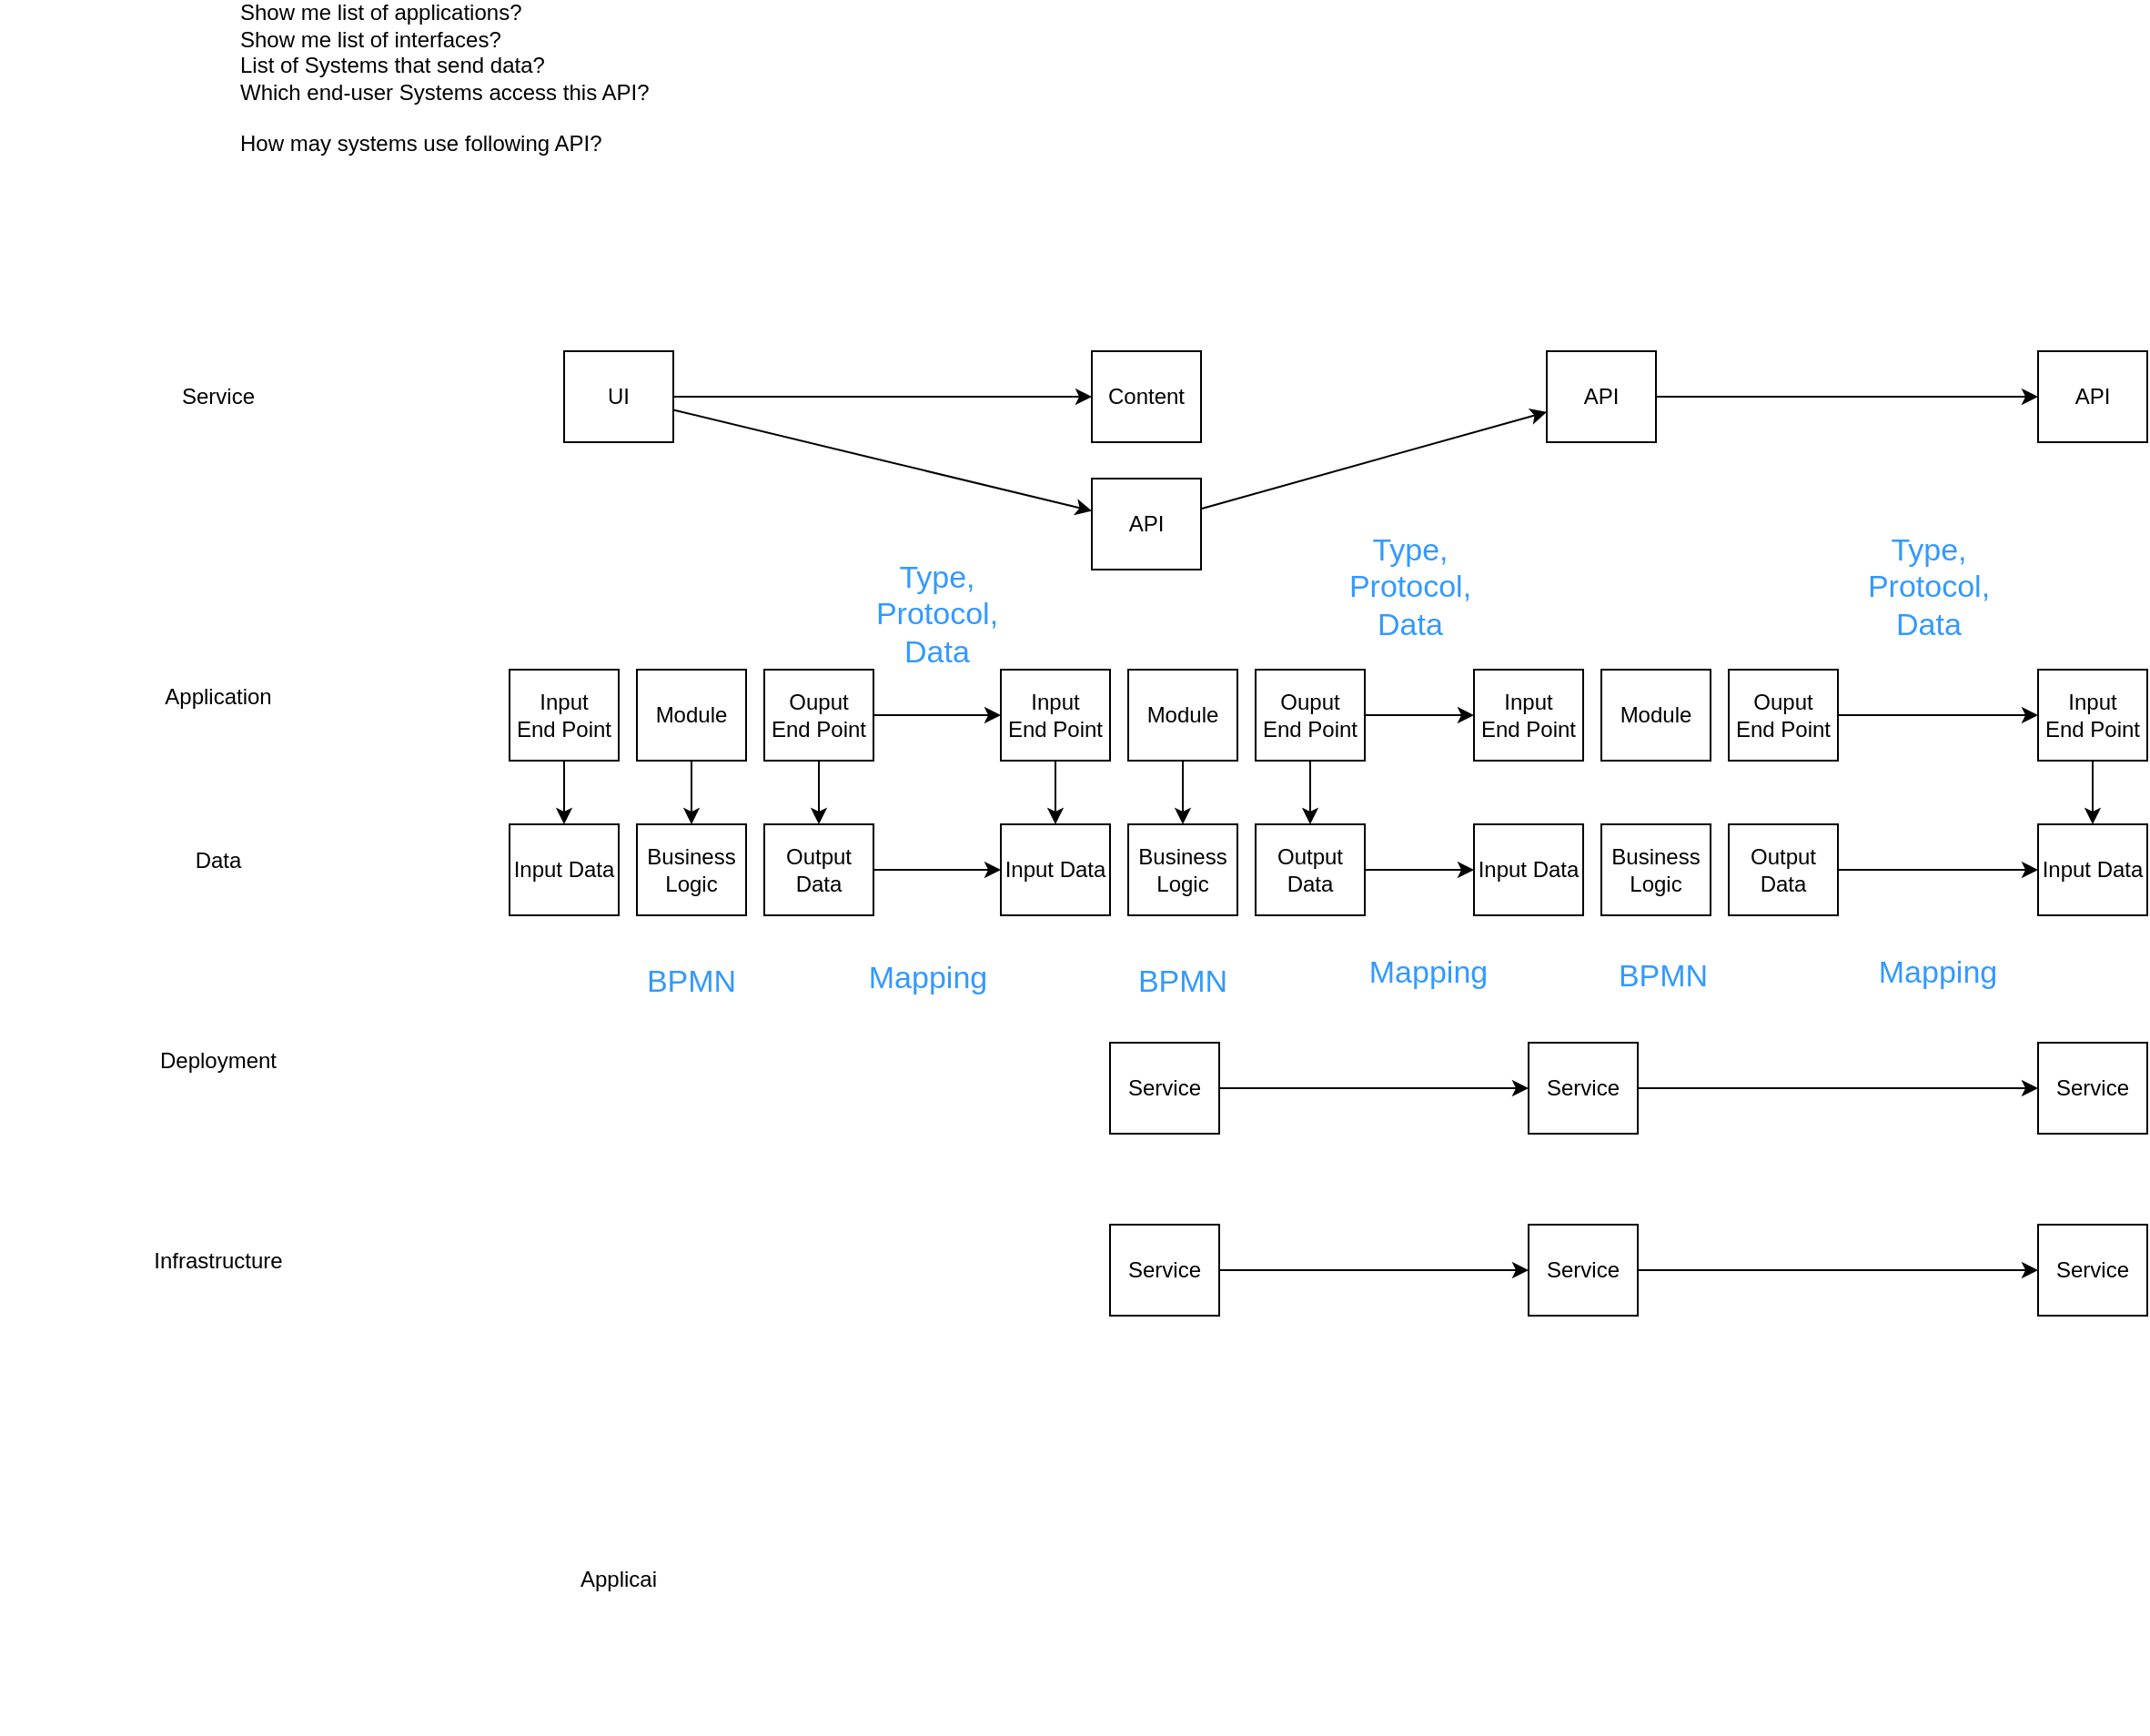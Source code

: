 <mxfile version="13.5.1" type="device"><diagram id="WPCcrKsxqY3Iwe3NZDdh" name="Overview"><mxGraphModel dx="2054" dy="1173" grid="1" gridSize="10" guides="1" tooltips="1" connect="1" arrows="1" fold="1" page="1" pageScale="1" pageWidth="850" pageHeight="1100" math="0" shadow="0"><root><mxCell id="0"/><mxCell id="1" parent="0"/><mxCell id="ZGGwGODahF7G16Aar3FH-1" style="edgeStyle=none;rounded=0;orthogonalLoop=1;jettySize=auto;html=1;fontSize=17;fontColor=#3399FF;" parent="1" source="ZGGwGODahF7G16Aar3FH-3" target="ZGGwGODahF7G16Aar3FH-6" edge="1"><mxGeometry relative="1" as="geometry"/></mxCell><mxCell id="ZGGwGODahF7G16Aar3FH-2" style="edgeStyle=none;rounded=0;orthogonalLoop=1;jettySize=auto;html=1;fontSize=17;fontColor=#3399FF;" parent="1" source="ZGGwGODahF7G16Aar3FH-3" target="ZGGwGODahF7G16Aar3FH-4" edge="1"><mxGeometry relative="1" as="geometry"/></mxCell><mxCell id="ZGGwGODahF7G16Aar3FH-3" value="UI" style="rounded=0;whiteSpace=wrap;html=1;" parent="1" vertex="1"><mxGeometry x="-130" y="440" width="60" height="50" as="geometry"/></mxCell><mxCell id="ZGGwGODahF7G16Aar3FH-4" value="Content" style="rounded=0;whiteSpace=wrap;html=1;" parent="1" vertex="1"><mxGeometry x="160" y="440" width="60" height="50" as="geometry"/></mxCell><mxCell id="ZGGwGODahF7G16Aar3FH-5" style="edgeStyle=none;rounded=0;orthogonalLoop=1;jettySize=auto;html=1;fontSize=17;fontColor=#3399FF;" parent="1" source="ZGGwGODahF7G16Aar3FH-6" target="ZGGwGODahF7G16Aar3FH-8" edge="1"><mxGeometry relative="1" as="geometry"/></mxCell><mxCell id="ZGGwGODahF7G16Aar3FH-6" value="API" style="rounded=0;whiteSpace=wrap;html=1;" parent="1" vertex="1"><mxGeometry x="160" y="510" width="60" height="50" as="geometry"/></mxCell><mxCell id="ZGGwGODahF7G16Aar3FH-7" style="edgeStyle=none;rounded=0;orthogonalLoop=1;jettySize=auto;html=1;fontSize=17;fontColor=#3399FF;" parent="1" source="ZGGwGODahF7G16Aar3FH-8" target="ZGGwGODahF7G16Aar3FH-9" edge="1"><mxGeometry relative="1" as="geometry"/></mxCell><mxCell id="ZGGwGODahF7G16Aar3FH-8" value="API" style="rounded=0;whiteSpace=wrap;html=1;" parent="1" vertex="1"><mxGeometry x="410" y="440" width="60" height="50" as="geometry"/></mxCell><mxCell id="ZGGwGODahF7G16Aar3FH-9" value="API" style="rounded=0;whiteSpace=wrap;html=1;" parent="1" vertex="1"><mxGeometry x="680" y="440" width="60" height="50" as="geometry"/></mxCell><mxCell id="ZGGwGODahF7G16Aar3FH-10" value="Service" style="text;html=1;strokeColor=none;fillColor=none;align=center;verticalAlign=middle;whiteSpace=wrap;rounded=0;" parent="1" vertex="1"><mxGeometry x="-440" y="435" width="240" height="60" as="geometry"/></mxCell><mxCell id="ZGGwGODahF7G16Aar3FH-11" value="Application" style="text;html=1;strokeColor=none;fillColor=none;align=center;verticalAlign=middle;whiteSpace=wrap;rounded=0;" parent="1" vertex="1"><mxGeometry x="-440" y="600" width="240" height="60" as="geometry"/></mxCell><mxCell id="ZGGwGODahF7G16Aar3FH-12" value="Deployment" style="text;html=1;strokeColor=none;fillColor=none;align=center;verticalAlign=middle;whiteSpace=wrap;rounded=0;" parent="1" vertex="1"><mxGeometry x="-440" y="800" width="240" height="60" as="geometry"/></mxCell><mxCell id="ZGGwGODahF7G16Aar3FH-13" value="Data" style="text;html=1;strokeColor=none;fillColor=none;align=center;verticalAlign=middle;whiteSpace=wrap;rounded=0;" parent="1" vertex="1"><mxGeometry x="-440" y="690" width="240" height="60" as="geometry"/></mxCell><mxCell id="ZGGwGODahF7G16Aar3FH-14" value="Infrastructure" style="text;html=1;strokeColor=none;fillColor=none;align=center;verticalAlign=middle;whiteSpace=wrap;rounded=0;" parent="1" vertex="1"><mxGeometry x="-440" y="910" width="240" height="60" as="geometry"/></mxCell><mxCell id="ZGGwGODahF7G16Aar3FH-15" style="edgeStyle=none;rounded=0;orthogonalLoop=1;jettySize=auto;html=1;fontSize=17;fontColor=#3399FF;" parent="1" source="ZGGwGODahF7G16Aar3FH-16" target="ZGGwGODahF7G16Aar3FH-22" edge="1"><mxGeometry relative="1" as="geometry"/></mxCell><mxCell id="ZGGwGODahF7G16Aar3FH-16" value="Input&lt;br&gt;End Point" style="rounded=0;whiteSpace=wrap;html=1;" parent="1" vertex="1"><mxGeometry x="110" y="615" width="60" height="50" as="geometry"/></mxCell><mxCell id="ZGGwGODahF7G16Aar3FH-17" style="edgeStyle=none;rounded=0;orthogonalLoop=1;jettySize=auto;html=1;fontSize=17;fontColor=#3399FF;" parent="1" source="ZGGwGODahF7G16Aar3FH-18" target="ZGGwGODahF7G16Aar3FH-25" edge="1"><mxGeometry relative="1" as="geometry"/></mxCell><mxCell id="ZGGwGODahF7G16Aar3FH-18" value="Module" style="rounded=0;whiteSpace=wrap;html=1;" parent="1" vertex="1"><mxGeometry x="180" y="615" width="60" height="50" as="geometry"/></mxCell><mxCell id="ZGGwGODahF7G16Aar3FH-19" style="edgeStyle=none;rounded=0;orthogonalLoop=1;jettySize=auto;html=1;fontSize=17;fontColor=#3399FF;" parent="1" source="ZGGwGODahF7G16Aar3FH-21" target="ZGGwGODahF7G16Aar3FH-24" edge="1"><mxGeometry relative="1" as="geometry"/></mxCell><mxCell id="ZGGwGODahF7G16Aar3FH-20" style="edgeStyle=none;rounded=0;orthogonalLoop=1;jettySize=auto;html=1;fontSize=17;fontColor=#3399FF;" parent="1" source="ZGGwGODahF7G16Aar3FH-21" target="ZGGwGODahF7G16Aar3FH-30" edge="1"><mxGeometry relative="1" as="geometry"/></mxCell><mxCell id="ZGGwGODahF7G16Aar3FH-21" value="Ouput&lt;br&gt;End Point" style="rounded=0;whiteSpace=wrap;html=1;" parent="1" vertex="1"><mxGeometry x="250" y="615" width="60" height="50" as="geometry"/></mxCell><mxCell id="ZGGwGODahF7G16Aar3FH-22" value="Input Data" style="rounded=0;whiteSpace=wrap;html=1;" parent="1" vertex="1"><mxGeometry x="110" y="700" width="60" height="50" as="geometry"/></mxCell><mxCell id="ZGGwGODahF7G16Aar3FH-23" style="edgeStyle=none;rounded=0;orthogonalLoop=1;jettySize=auto;html=1;fontSize=17;fontColor=#3399FF;" parent="1" source="ZGGwGODahF7G16Aar3FH-24" target="ZGGwGODahF7G16Aar3FH-36" edge="1"><mxGeometry relative="1" as="geometry"/></mxCell><mxCell id="ZGGwGODahF7G16Aar3FH-24" value="Output Data" style="rounded=0;whiteSpace=wrap;html=1;" parent="1" vertex="1"><mxGeometry x="250" y="700" width="60" height="50" as="geometry"/></mxCell><mxCell id="ZGGwGODahF7G16Aar3FH-25" value="Business Logic" style="rounded=0;html=1;whiteSpace=wrap;" parent="1" vertex="1"><mxGeometry x="180" y="700" width="60" height="50" as="geometry"/></mxCell><mxCell id="ZGGwGODahF7G16Aar3FH-26" style="edgeStyle=none;rounded=0;orthogonalLoop=1;jettySize=auto;html=1;fontSize=17;fontColor=#3399FF;" parent="1" source="ZGGwGODahF7G16Aar3FH-27" target="ZGGwGODahF7G16Aar3FH-53" edge="1"><mxGeometry relative="1" as="geometry"/></mxCell><mxCell id="ZGGwGODahF7G16Aar3FH-27" value="Service" style="rounded=0;html=1;whiteSpace=wrap;" parent="1" vertex="1"><mxGeometry x="170" y="820" width="60" height="50" as="geometry"/></mxCell><mxCell id="ZGGwGODahF7G16Aar3FH-28" style="edgeStyle=none;rounded=0;orthogonalLoop=1;jettySize=auto;html=1;fontSize=17;fontColor=#3399FF;" parent="1" source="ZGGwGODahF7G16Aar3FH-29" target="ZGGwGODahF7G16Aar3FH-56" edge="1"><mxGeometry relative="1" as="geometry"/></mxCell><mxCell id="ZGGwGODahF7G16Aar3FH-29" value="Service" style="rounded=0;html=1;whiteSpace=wrap;" parent="1" vertex="1"><mxGeometry x="170" y="920" width="60" height="50" as="geometry"/></mxCell><mxCell id="ZGGwGODahF7G16Aar3FH-30" value="Input&lt;br&gt;End Point" style="rounded=0;whiteSpace=wrap;html=1;" parent="1" vertex="1"><mxGeometry x="370" y="615" width="60" height="50" as="geometry"/></mxCell><mxCell id="ZGGwGODahF7G16Aar3FH-31" value="Module" style="rounded=0;whiteSpace=wrap;html=1;" parent="1" vertex="1"><mxGeometry x="440" y="615" width="60" height="50" as="geometry"/></mxCell><mxCell id="ZGGwGODahF7G16Aar3FH-32" style="edgeStyle=none;rounded=0;orthogonalLoop=1;jettySize=auto;html=1;fontSize=17;fontColor=#3399FF;" parent="1" source="ZGGwGODahF7G16Aar3FH-33" target="ZGGwGODahF7G16Aar3FH-35" edge="1"><mxGeometry relative="1" as="geometry"/></mxCell><mxCell id="ZGGwGODahF7G16Aar3FH-33" value="Ouput&lt;br&gt;End Point" style="rounded=0;whiteSpace=wrap;html=1;" parent="1" vertex="1"><mxGeometry x="510" y="615" width="60" height="50" as="geometry"/></mxCell><mxCell id="ZGGwGODahF7G16Aar3FH-34" style="edgeStyle=none;rounded=0;orthogonalLoop=1;jettySize=auto;html=1;fontSize=17;fontColor=#3399FF;" parent="1" source="ZGGwGODahF7G16Aar3FH-35" target="ZGGwGODahF7G16Aar3FH-40" edge="1"><mxGeometry relative="1" as="geometry"/></mxCell><mxCell id="ZGGwGODahF7G16Aar3FH-35" value="Input&lt;br&gt;End Point" style="rounded=0;whiteSpace=wrap;html=1;" parent="1" vertex="1"><mxGeometry x="680" y="615" width="60" height="50" as="geometry"/></mxCell><mxCell id="ZGGwGODahF7G16Aar3FH-36" value="Input Data" style="rounded=0;whiteSpace=wrap;html=1;" parent="1" vertex="1"><mxGeometry x="370" y="700" width="60" height="50" as="geometry"/></mxCell><mxCell id="ZGGwGODahF7G16Aar3FH-37" style="edgeStyle=none;rounded=0;orthogonalLoop=1;jettySize=auto;html=1;fontSize=17;fontColor=#3399FF;" parent="1" source="ZGGwGODahF7G16Aar3FH-38" target="ZGGwGODahF7G16Aar3FH-40" edge="1"><mxGeometry relative="1" as="geometry"/></mxCell><mxCell id="ZGGwGODahF7G16Aar3FH-38" value="Output Data" style="rounded=0;whiteSpace=wrap;html=1;" parent="1" vertex="1"><mxGeometry x="510" y="700" width="60" height="50" as="geometry"/></mxCell><mxCell id="ZGGwGODahF7G16Aar3FH-39" value="Business Logic" style="rounded=0;html=1;whiteSpace=wrap;" parent="1" vertex="1"><mxGeometry x="440" y="700" width="60" height="50" as="geometry"/></mxCell><mxCell id="ZGGwGODahF7G16Aar3FH-40" value="Input Data" style="rounded=0;whiteSpace=wrap;html=1;" parent="1" vertex="1"><mxGeometry x="680" y="700" width="60" height="50" as="geometry"/></mxCell><mxCell id="ZGGwGODahF7G16Aar3FH-41" style="edgeStyle=none;rounded=0;orthogonalLoop=1;jettySize=auto;html=1;fontSize=17;fontColor=#3399FF;" parent="1" source="ZGGwGODahF7G16Aar3FH-42" target="ZGGwGODahF7G16Aar3FH-48" edge="1"><mxGeometry relative="1" as="geometry"/></mxCell><mxCell id="ZGGwGODahF7G16Aar3FH-42" value="Input&lt;br&gt;End Point" style="rounded=0;whiteSpace=wrap;html=1;" parent="1" vertex="1"><mxGeometry x="-160" y="615" width="60" height="50" as="geometry"/></mxCell><mxCell id="ZGGwGODahF7G16Aar3FH-43" style="edgeStyle=none;rounded=0;orthogonalLoop=1;jettySize=auto;html=1;fontSize=17;fontColor=#3399FF;" parent="1" source="ZGGwGODahF7G16Aar3FH-44" target="ZGGwGODahF7G16Aar3FH-51" edge="1"><mxGeometry relative="1" as="geometry"/></mxCell><mxCell id="ZGGwGODahF7G16Aar3FH-44" value="Module" style="rounded=0;whiteSpace=wrap;html=1;" parent="1" vertex="1"><mxGeometry x="-90" y="615" width="60" height="50" as="geometry"/></mxCell><mxCell id="ZGGwGODahF7G16Aar3FH-45" style="edgeStyle=none;rounded=0;orthogonalLoop=1;jettySize=auto;html=1;fontSize=17;fontColor=#3399FF;" parent="1" source="ZGGwGODahF7G16Aar3FH-47" target="ZGGwGODahF7G16Aar3FH-50" edge="1"><mxGeometry relative="1" as="geometry"/></mxCell><mxCell id="ZGGwGODahF7G16Aar3FH-46" style="edgeStyle=none;rounded=0;orthogonalLoop=1;jettySize=auto;html=1;fontSize=17;fontColor=#3399FF;" parent="1" source="ZGGwGODahF7G16Aar3FH-47" target="ZGGwGODahF7G16Aar3FH-16" edge="1"><mxGeometry relative="1" as="geometry"/></mxCell><mxCell id="ZGGwGODahF7G16Aar3FH-47" value="Ouput&lt;br&gt;End Point" style="rounded=0;whiteSpace=wrap;html=1;" parent="1" vertex="1"><mxGeometry x="-20" y="615" width="60" height="50" as="geometry"/></mxCell><mxCell id="ZGGwGODahF7G16Aar3FH-48" value="Input Data" style="rounded=0;whiteSpace=wrap;html=1;" parent="1" vertex="1"><mxGeometry x="-160" y="700" width="60" height="50" as="geometry"/></mxCell><mxCell id="ZGGwGODahF7G16Aar3FH-49" style="edgeStyle=none;rounded=0;orthogonalLoop=1;jettySize=auto;html=1;fontSize=17;fontColor=#3399FF;" parent="1" source="ZGGwGODahF7G16Aar3FH-50" target="ZGGwGODahF7G16Aar3FH-22" edge="1"><mxGeometry relative="1" as="geometry"/></mxCell><mxCell id="ZGGwGODahF7G16Aar3FH-50" value="Output Data" style="rounded=0;whiteSpace=wrap;html=1;" parent="1" vertex="1"><mxGeometry x="-20" y="700" width="60" height="50" as="geometry"/></mxCell><mxCell id="ZGGwGODahF7G16Aar3FH-51" value="Business Logic" style="rounded=0;html=1;whiteSpace=wrap;" parent="1" vertex="1"><mxGeometry x="-90" y="700" width="60" height="50" as="geometry"/></mxCell><mxCell id="ZGGwGODahF7G16Aar3FH-52" style="edgeStyle=none;rounded=0;orthogonalLoop=1;jettySize=auto;html=1;fontSize=17;fontColor=#3399FF;" parent="1" source="ZGGwGODahF7G16Aar3FH-53" target="ZGGwGODahF7G16Aar3FH-54" edge="1"><mxGeometry relative="1" as="geometry"/></mxCell><mxCell id="ZGGwGODahF7G16Aar3FH-53" value="Service" style="rounded=0;html=1;whiteSpace=wrap;" parent="1" vertex="1"><mxGeometry x="400" y="820" width="60" height="50" as="geometry"/></mxCell><mxCell id="ZGGwGODahF7G16Aar3FH-54" value="Service" style="rounded=0;html=1;whiteSpace=wrap;" parent="1" vertex="1"><mxGeometry x="680" y="820" width="60" height="50" as="geometry"/></mxCell><mxCell id="ZGGwGODahF7G16Aar3FH-55" style="edgeStyle=none;rounded=0;orthogonalLoop=1;jettySize=auto;html=1;fontSize=17;fontColor=#3399FF;" parent="1" source="ZGGwGODahF7G16Aar3FH-56" target="ZGGwGODahF7G16Aar3FH-57" edge="1"><mxGeometry relative="1" as="geometry"/></mxCell><mxCell id="ZGGwGODahF7G16Aar3FH-56" value="Service" style="rounded=0;html=1;whiteSpace=wrap;" parent="1" vertex="1"><mxGeometry x="400" y="920" width="60" height="50" as="geometry"/></mxCell><mxCell id="ZGGwGODahF7G16Aar3FH-57" value="Service" style="rounded=0;html=1;whiteSpace=wrap;" parent="1" vertex="1"><mxGeometry x="680" y="920" width="60" height="50" as="geometry"/></mxCell><mxCell id="ZGGwGODahF7G16Aar3FH-58" value="Type, Protocol,&lt;br&gt;Data" style="text;html=1;strokeColor=none;fillColor=none;align=center;verticalAlign=middle;whiteSpace=wrap;rounded=0;fontSize=17;fontColor=#3399FF;" parent="1" vertex="1"><mxGeometry x="30" y="560" width="90" height="50" as="geometry"/></mxCell><mxCell id="ZGGwGODahF7G16Aar3FH-59" value="Type, Protocol,&lt;br&gt;Data" style="text;html=1;strokeColor=none;fillColor=none;align=center;verticalAlign=middle;whiteSpace=wrap;rounded=0;fontSize=17;fontColor=#3399FF;" parent="1" vertex="1"><mxGeometry x="280" y="540" width="110" height="60" as="geometry"/></mxCell><mxCell id="ZGGwGODahF7G16Aar3FH-60" value="Mapping" style="text;html=1;strokeColor=none;fillColor=none;align=center;verticalAlign=middle;whiteSpace=wrap;rounded=0;fontSize=17;fontColor=#3399FF;" parent="1" vertex="1"><mxGeometry x="25" y="760" width="90" height="50" as="geometry"/></mxCell><mxCell id="ZGGwGODahF7G16Aar3FH-61" value="BPMN" style="text;html=1;strokeColor=none;fillColor=none;align=center;verticalAlign=middle;whiteSpace=wrap;rounded=0;fontSize=17;fontColor=#3399FF;" parent="1" vertex="1"><mxGeometry x="166" y="763" width="88" height="47" as="geometry"/></mxCell><mxCell id="ZGGwGODahF7G16Aar3FH-62" value="Type, Protocol,&lt;br&gt;Data" style="text;html=1;strokeColor=none;fillColor=none;align=center;verticalAlign=middle;whiteSpace=wrap;rounded=0;fontSize=17;fontColor=#3399FF;" parent="1" vertex="1"><mxGeometry x="570" y="540" width="100" height="60" as="geometry"/></mxCell><mxCell id="ZGGwGODahF7G16Aar3FH-63" value="BPMN" style="text;html=1;strokeColor=none;fillColor=none;align=center;verticalAlign=middle;whiteSpace=wrap;rounded=0;fontSize=17;fontColor=#3399FF;" parent="1" vertex="1"><mxGeometry x="430" y="760" width="88" height="47" as="geometry"/></mxCell><mxCell id="ZGGwGODahF7G16Aar3FH-126" value="BPMN" style="text;html=1;strokeColor=none;fillColor=none;align=center;verticalAlign=middle;whiteSpace=wrap;rounded=0;fontSize=17;fontColor=#3399FF;" parent="1" vertex="1"><mxGeometry x="-104" y="763" width="88" height="47" as="geometry"/></mxCell><mxCell id="ZGGwGODahF7G16Aar3FH-127" value="Mapping" style="text;html=1;strokeColor=none;fillColor=none;align=center;verticalAlign=middle;whiteSpace=wrap;rounded=0;fontSize=17;fontColor=#3399FF;" parent="1" vertex="1"><mxGeometry x="300" y="757" width="90" height="50" as="geometry"/></mxCell><mxCell id="ZGGwGODahF7G16Aar3FH-128" value="Mapping" style="text;html=1;strokeColor=none;fillColor=none;align=center;verticalAlign=middle;whiteSpace=wrap;rounded=0;fontSize=17;fontColor=#3399FF;" parent="1" vertex="1"><mxGeometry x="580" y="757" width="90" height="50" as="geometry"/></mxCell><mxCell id="Uu1oGrgonGwsF4EiWUdP-1" value="Show me list of applications?&lt;br&gt;Show me list of interfaces?&lt;br&gt;List of Systems that send data?&lt;br&gt;Which end-user Systems access this API?&lt;br&gt;&lt;br&gt;How may systems use following API?" style="text;html=1;strokeColor=none;fillColor=none;align=left;verticalAlign=middle;whiteSpace=wrap;rounded=0;" vertex="1" parent="1"><mxGeometry x="-310" y="250" width="250" height="80" as="geometry"/></mxCell><mxCell id="Uu1oGrgonGwsF4EiWUdP-2" value="Applicai" style="text;html=1;strokeColor=none;fillColor=none;align=center;verticalAlign=middle;whiteSpace=wrap;rounded=0;" vertex="1" parent="1"><mxGeometry x="-240" y="1030" width="280" height="170" as="geometry"/></mxCell></root></mxGraphModel></diagram></mxfile>